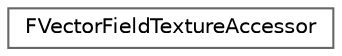 digraph "Graphical Class Hierarchy"
{
 // INTERACTIVE_SVG=YES
 // LATEX_PDF_SIZE
  bgcolor="transparent";
  edge [fontname=Helvetica,fontsize=10,labelfontname=Helvetica,labelfontsize=10];
  node [fontname=Helvetica,fontsize=10,shape=box,height=0.2,width=0.4];
  rankdir="LR";
  Node0 [id="Node000000",label="FVectorFieldTextureAccessor",height=0.2,width=0.4,color="grey40", fillcolor="white", style="filled",URL="$d4/dd7/structFVectorFieldTextureAccessor.html",tooltip=" "];
}
